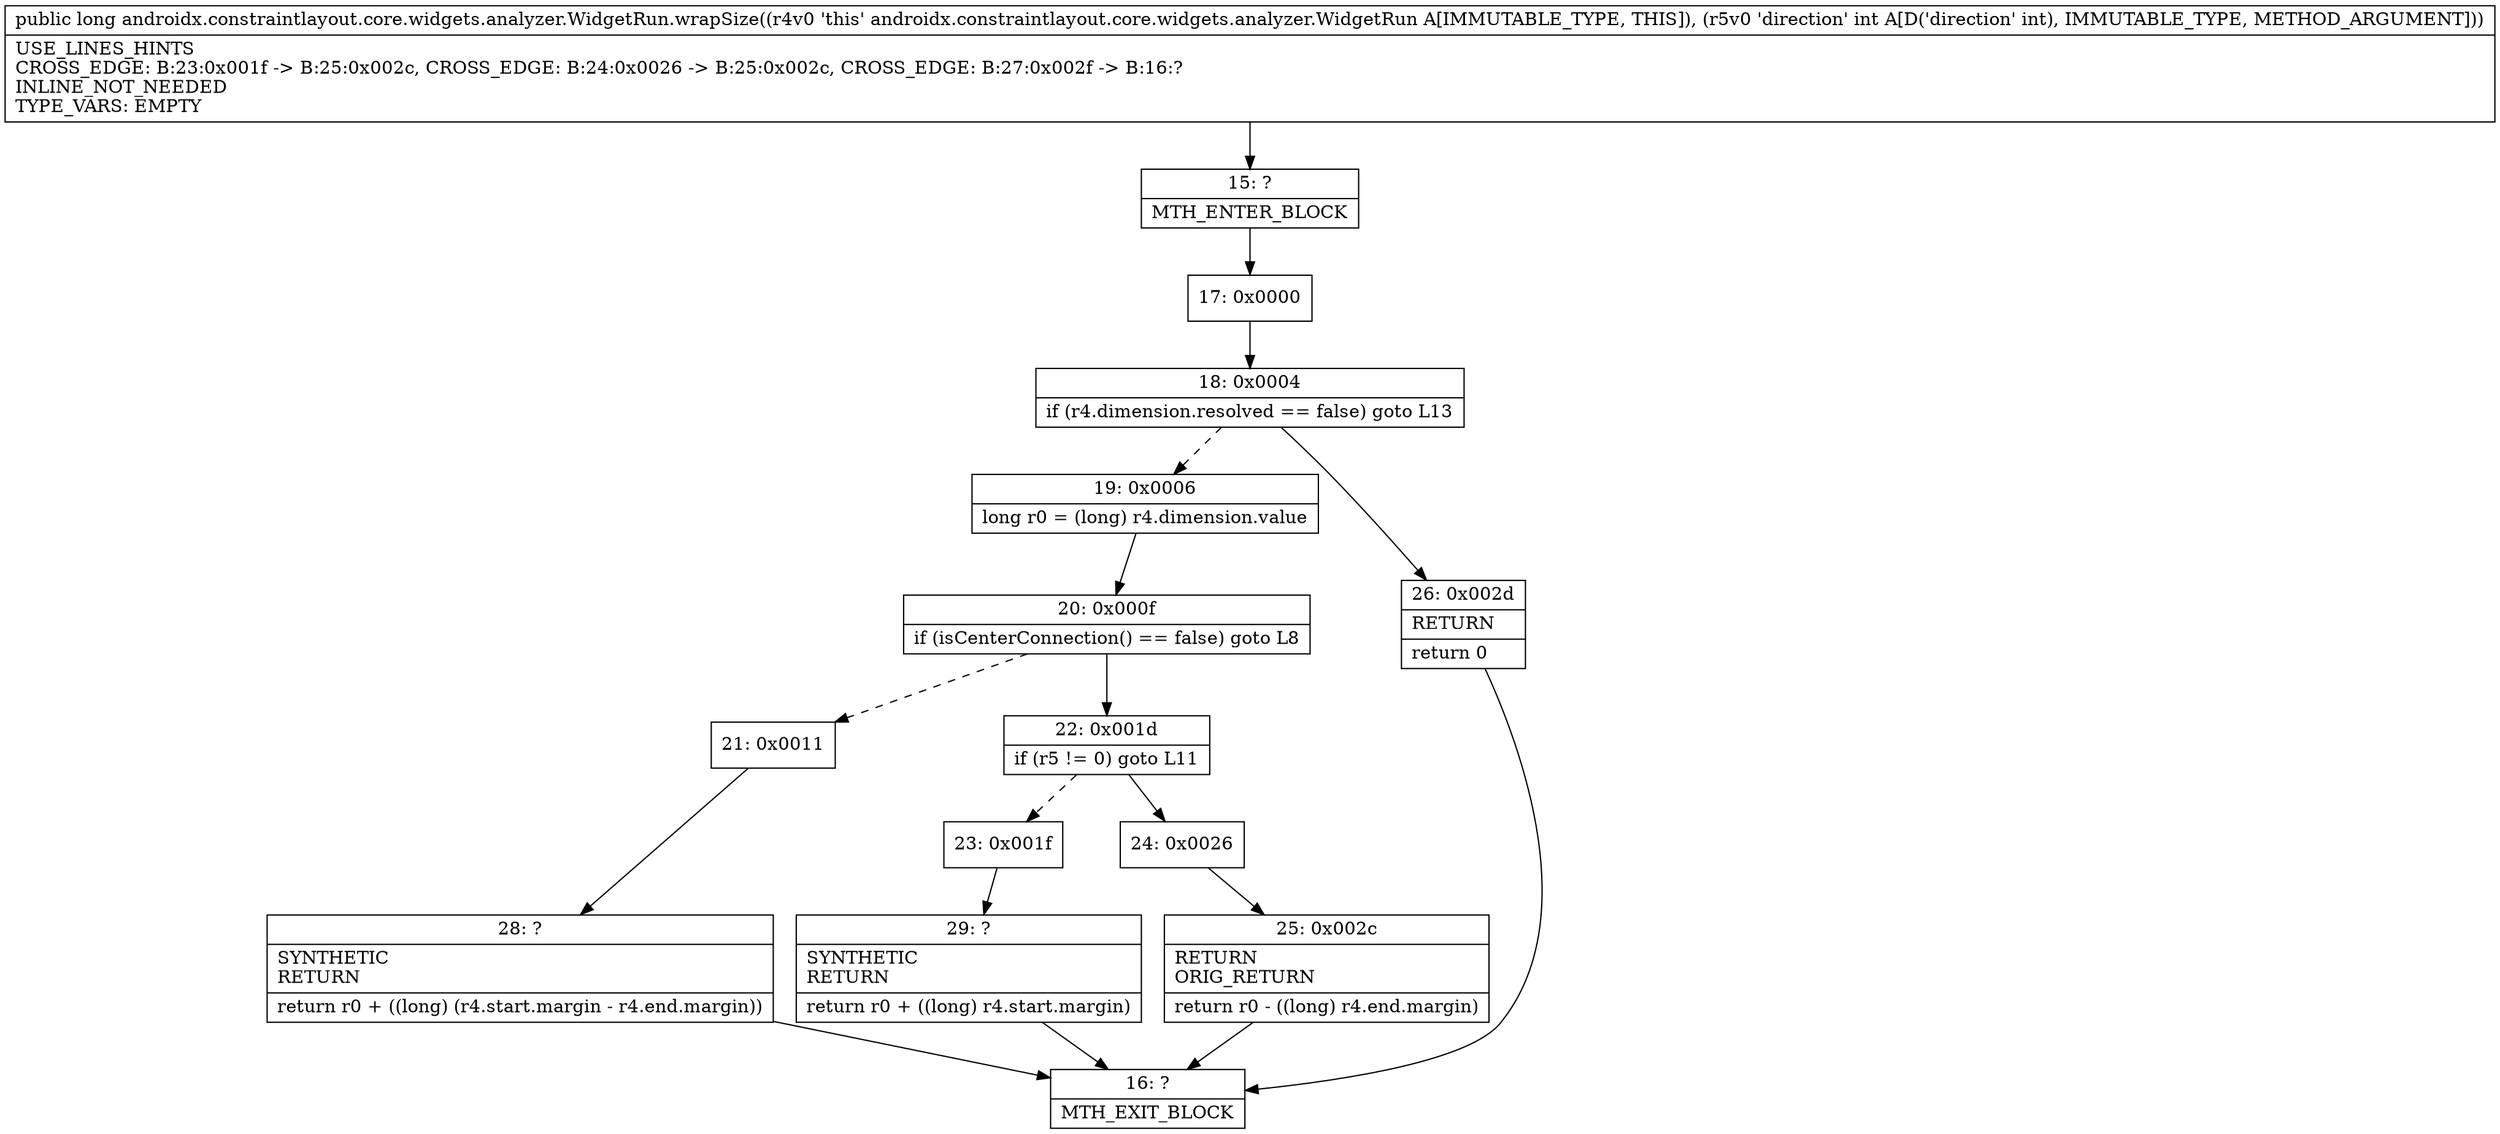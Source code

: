 digraph "CFG forandroidx.constraintlayout.core.widgets.analyzer.WidgetRun.wrapSize(I)J" {
Node_15 [shape=record,label="{15\:\ ?|MTH_ENTER_BLOCK\l}"];
Node_17 [shape=record,label="{17\:\ 0x0000}"];
Node_18 [shape=record,label="{18\:\ 0x0004|if (r4.dimension.resolved == false) goto L13\l}"];
Node_19 [shape=record,label="{19\:\ 0x0006|long r0 = (long) r4.dimension.value\l}"];
Node_20 [shape=record,label="{20\:\ 0x000f|if (isCenterConnection() == false) goto L8\l}"];
Node_21 [shape=record,label="{21\:\ 0x0011}"];
Node_28 [shape=record,label="{28\:\ ?|SYNTHETIC\lRETURN\l|return r0 + ((long) (r4.start.margin \- r4.end.margin))\l}"];
Node_16 [shape=record,label="{16\:\ ?|MTH_EXIT_BLOCK\l}"];
Node_22 [shape=record,label="{22\:\ 0x001d|if (r5 != 0) goto L11\l}"];
Node_23 [shape=record,label="{23\:\ 0x001f}"];
Node_29 [shape=record,label="{29\:\ ?|SYNTHETIC\lRETURN\l|return r0 + ((long) r4.start.margin)\l}"];
Node_24 [shape=record,label="{24\:\ 0x0026}"];
Node_25 [shape=record,label="{25\:\ 0x002c|RETURN\lORIG_RETURN\l|return r0 \- ((long) r4.end.margin)\l}"];
Node_26 [shape=record,label="{26\:\ 0x002d|RETURN\l|return 0\l}"];
MethodNode[shape=record,label="{public long androidx.constraintlayout.core.widgets.analyzer.WidgetRun.wrapSize((r4v0 'this' androidx.constraintlayout.core.widgets.analyzer.WidgetRun A[IMMUTABLE_TYPE, THIS]), (r5v0 'direction' int A[D('direction' int), IMMUTABLE_TYPE, METHOD_ARGUMENT]))  | USE_LINES_HINTS\lCROSS_EDGE: B:23:0x001f \-\> B:25:0x002c, CROSS_EDGE: B:24:0x0026 \-\> B:25:0x002c, CROSS_EDGE: B:27:0x002f \-\> B:16:?\lINLINE_NOT_NEEDED\lTYPE_VARS: EMPTY\l}"];
MethodNode -> Node_15;Node_15 -> Node_17;
Node_17 -> Node_18;
Node_18 -> Node_19[style=dashed];
Node_18 -> Node_26;
Node_19 -> Node_20;
Node_20 -> Node_21[style=dashed];
Node_20 -> Node_22;
Node_21 -> Node_28;
Node_28 -> Node_16;
Node_22 -> Node_23[style=dashed];
Node_22 -> Node_24;
Node_23 -> Node_29;
Node_29 -> Node_16;
Node_24 -> Node_25;
Node_25 -> Node_16;
Node_26 -> Node_16;
}

